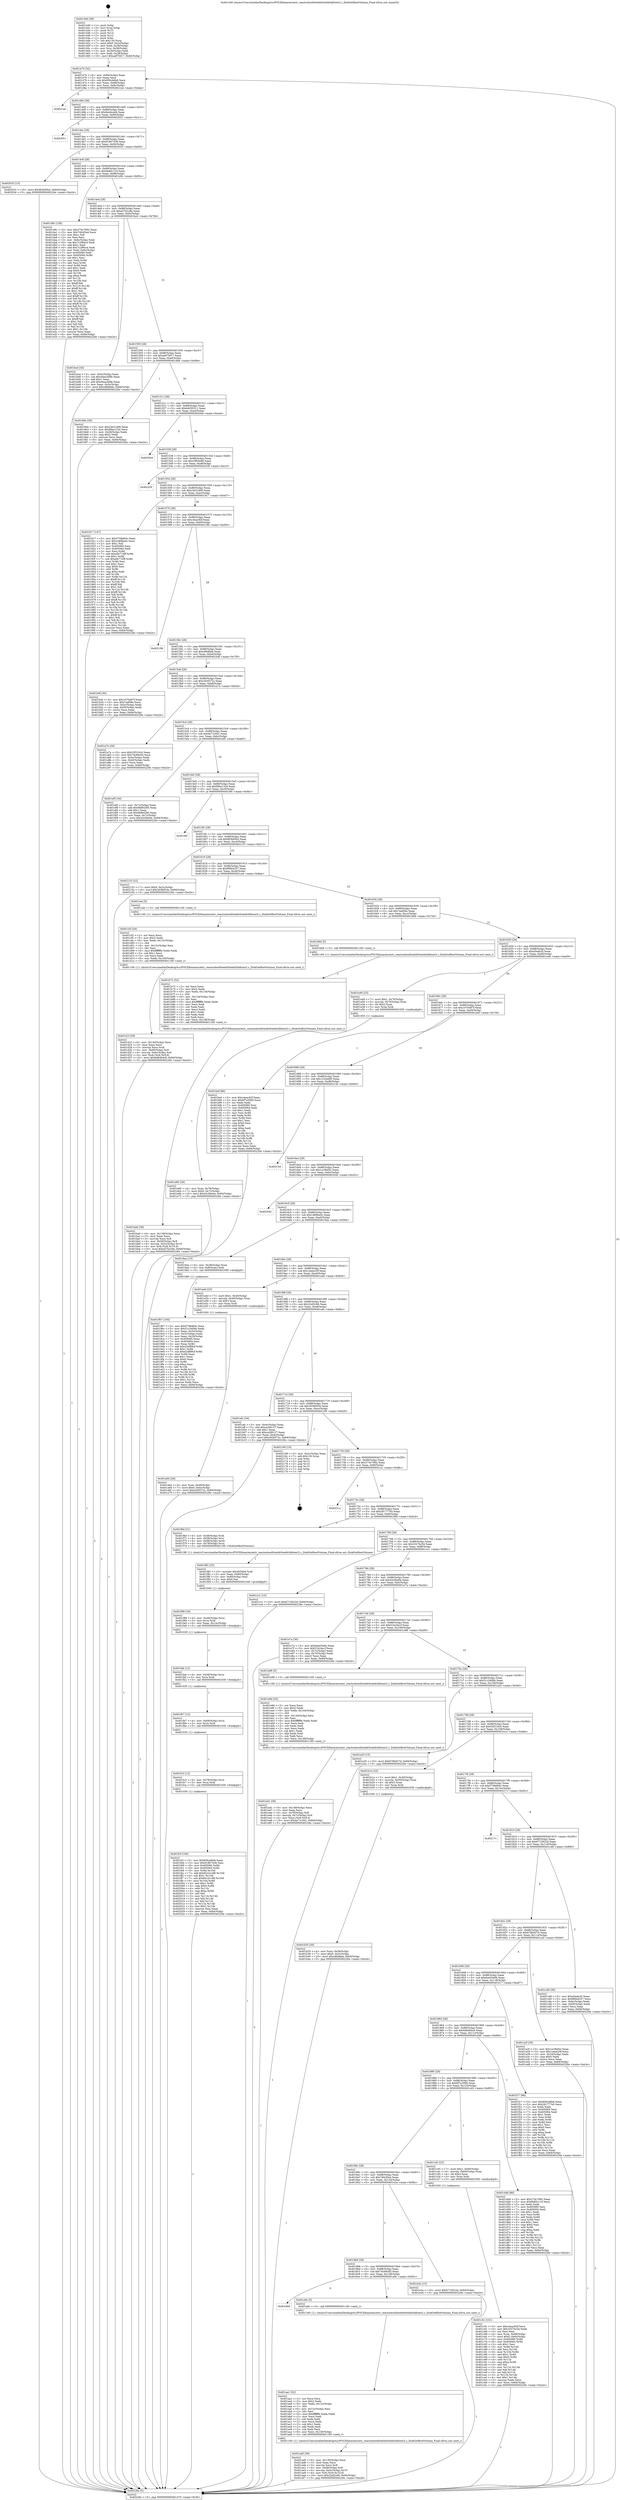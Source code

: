 digraph "0x401440" {
  label = "0x401440 (/mnt/c/Users/mathe/Desktop/tcc/POCII/binaries/extr_reactosbootfreeldrfreeldrlibfsext2.c_DiskGetBootVolume_Final-ollvm.out::main(0))"
  labelloc = "t"
  node[shape=record]

  Entry [label="",width=0.3,height=0.3,shape=circle,fillcolor=black,style=filled]
  "0x401470" [label="{
     0x401470 [32]\l
     | [instrs]\l
     &nbsp;&nbsp;0x401470 \<+6\>: mov -0x84(%rbp),%eax\l
     &nbsp;&nbsp;0x401476 \<+2\>: mov %eax,%ecx\l
     &nbsp;&nbsp;0x401478 \<+6\>: sub $0x856cb6b6,%ecx\l
     &nbsp;&nbsp;0x40147e \<+6\>: mov %eax,-0x88(%rbp)\l
     &nbsp;&nbsp;0x401484 \<+6\>: mov %ecx,-0x8c(%rbp)\l
     &nbsp;&nbsp;0x40148a \<+6\>: je 00000000004021ee \<main+0xdae\>\l
  }"]
  "0x4021ee" [label="{
     0x4021ee\l
  }", style=dashed]
  "0x401490" [label="{
     0x401490 [28]\l
     | [instrs]\l
     &nbsp;&nbsp;0x401490 \<+5\>: jmp 0000000000401495 \<main+0x55\>\l
     &nbsp;&nbsp;0x401495 \<+6\>: mov -0x88(%rbp),%eax\l
     &nbsp;&nbsp;0x40149b \<+5\>: sub $0x8a44ced4,%eax\l
     &nbsp;&nbsp;0x4014a0 \<+6\>: mov %eax,-0x90(%rbp)\l
     &nbsp;&nbsp;0x4014a6 \<+6\>: je 0000000000402051 \<main+0xc11\>\l
  }"]
  Exit [label="",width=0.3,height=0.3,shape=circle,fillcolor=black,style=filled,peripheries=2]
  "0x402051" [label="{
     0x402051\l
  }", style=dashed]
  "0x4014ac" [label="{
     0x4014ac [28]\l
     | [instrs]\l
     &nbsp;&nbsp;0x4014ac \<+5\>: jmp 00000000004014b1 \<main+0x71\>\l
     &nbsp;&nbsp;0x4014b1 \<+6\>: mov -0x88(%rbp),%eax\l
     &nbsp;&nbsp;0x4014b7 \<+5\>: sub $0x91867438,%eax\l
     &nbsp;&nbsp;0x4014bc \<+6\>: mov %eax,-0x94(%rbp)\l
     &nbsp;&nbsp;0x4014c2 \<+6\>: je 0000000000402033 \<main+0xbf3\>\l
  }"]
  "0x401fcf" [label="{
     0x401fcf [100]\l
     | [instrs]\l
     &nbsp;&nbsp;0x401fcf \<+5\>: mov $0x856cb6b6,%eax\l
     &nbsp;&nbsp;0x401fd4 \<+5\>: mov $0x91867438,%esi\l
     &nbsp;&nbsp;0x401fd9 \<+8\>: mov 0x405060,%r8d\l
     &nbsp;&nbsp;0x401fe1 \<+8\>: mov 0x405064,%r9d\l
     &nbsp;&nbsp;0x401fe9 \<+3\>: mov %r8d,%r10d\l
     &nbsp;&nbsp;0x401fec \<+7\>: add $0x841d1c88,%r10d\l
     &nbsp;&nbsp;0x401ff3 \<+4\>: sub $0x1,%r10d\l
     &nbsp;&nbsp;0x401ff7 \<+7\>: sub $0x841d1c88,%r10d\l
     &nbsp;&nbsp;0x401ffe \<+4\>: imul %r10d,%r8d\l
     &nbsp;&nbsp;0x402002 \<+4\>: and $0x1,%r8d\l
     &nbsp;&nbsp;0x402006 \<+4\>: cmp $0x0,%r8d\l
     &nbsp;&nbsp;0x40200a \<+4\>: sete %r11b\l
     &nbsp;&nbsp;0x40200e \<+4\>: cmp $0xa,%r9d\l
     &nbsp;&nbsp;0x402012 \<+3\>: setl %bl\l
     &nbsp;&nbsp;0x402015 \<+3\>: mov %r11b,%r14b\l
     &nbsp;&nbsp;0x402018 \<+3\>: and %bl,%r14b\l
     &nbsp;&nbsp;0x40201b \<+3\>: xor %bl,%r11b\l
     &nbsp;&nbsp;0x40201e \<+3\>: or %r11b,%r14b\l
     &nbsp;&nbsp;0x402021 \<+4\>: test $0x1,%r14b\l
     &nbsp;&nbsp;0x402025 \<+3\>: cmovne %esi,%eax\l
     &nbsp;&nbsp;0x402028 \<+6\>: mov %eax,-0x84(%rbp)\l
     &nbsp;&nbsp;0x40202e \<+5\>: jmp 000000000040226e \<main+0xe2e\>\l
  }"]
  "0x402033" [label="{
     0x402033 [15]\l
     | [instrs]\l
     &nbsp;&nbsp;0x402033 \<+10\>: movl $0xf63b95b2,-0x84(%rbp)\l
     &nbsp;&nbsp;0x40203d \<+5\>: jmp 000000000040226e \<main+0xe2e\>\l
  }"]
  "0x4014c8" [label="{
     0x4014c8 [28]\l
     | [instrs]\l
     &nbsp;&nbsp;0x4014c8 \<+5\>: jmp 00000000004014cd \<main+0x8d\>\l
     &nbsp;&nbsp;0x4014cd \<+6\>: mov -0x88(%rbp),%eax\l
     &nbsp;&nbsp;0x4014d3 \<+5\>: sub $0x9e80c110,%eax\l
     &nbsp;&nbsp;0x4014d8 \<+6\>: mov %eax,-0x98(%rbp)\l
     &nbsp;&nbsp;0x4014de \<+6\>: je 0000000000401d9c \<main+0x95c\>\l
  }"]
  "0x401fc3" [label="{
     0x401fc3 [12]\l
     | [instrs]\l
     &nbsp;&nbsp;0x401fc3 \<+4\>: mov -0x78(%rbp),%rcx\l
     &nbsp;&nbsp;0x401fc7 \<+3\>: mov %rcx,%rdi\l
     &nbsp;&nbsp;0x401fca \<+5\>: call 0000000000401030 \<free@plt\>\l
     | [calls]\l
     &nbsp;&nbsp;0x401030 \{1\} (unknown)\l
  }"]
  "0x401d9c" [label="{
     0x401d9c [158]\l
     | [instrs]\l
     &nbsp;&nbsp;0x401d9c \<+5\>: mov $0x274c7992,%eax\l
     &nbsp;&nbsp;0x401da1 \<+5\>: mov $0x740cf3a4,%ecx\l
     &nbsp;&nbsp;0x401da6 \<+2\>: mov $0x1,%dl\l
     &nbsp;&nbsp;0x401da8 \<+2\>: xor %esi,%esi\l
     &nbsp;&nbsp;0x401daa \<+3\>: mov -0x6c(%rbp),%edi\l
     &nbsp;&nbsp;0x401dad \<+6\>: sub $0x7c2f9ec4,%edi\l
     &nbsp;&nbsp;0x401db3 \<+3\>: add $0x1,%edi\l
     &nbsp;&nbsp;0x401db6 \<+6\>: add $0x7c2f9ec4,%edi\l
     &nbsp;&nbsp;0x401dbc \<+3\>: mov %edi,-0x6c(%rbp)\l
     &nbsp;&nbsp;0x401dbf \<+7\>: mov 0x405060,%edi\l
     &nbsp;&nbsp;0x401dc6 \<+8\>: mov 0x405064,%r8d\l
     &nbsp;&nbsp;0x401dce \<+3\>: sub $0x1,%esi\l
     &nbsp;&nbsp;0x401dd1 \<+3\>: mov %edi,%r9d\l
     &nbsp;&nbsp;0x401dd4 \<+3\>: add %esi,%r9d\l
     &nbsp;&nbsp;0x401dd7 \<+4\>: imul %r9d,%edi\l
     &nbsp;&nbsp;0x401ddb \<+3\>: and $0x1,%edi\l
     &nbsp;&nbsp;0x401dde \<+3\>: cmp $0x0,%edi\l
     &nbsp;&nbsp;0x401de1 \<+4\>: sete %r10b\l
     &nbsp;&nbsp;0x401de5 \<+4\>: cmp $0xa,%r8d\l
     &nbsp;&nbsp;0x401de9 \<+4\>: setl %r11b\l
     &nbsp;&nbsp;0x401ded \<+3\>: mov %r10b,%bl\l
     &nbsp;&nbsp;0x401df0 \<+3\>: xor $0xff,%bl\l
     &nbsp;&nbsp;0x401df3 \<+3\>: mov %r11b,%r14b\l
     &nbsp;&nbsp;0x401df6 \<+4\>: xor $0xff,%r14b\l
     &nbsp;&nbsp;0x401dfa \<+3\>: xor $0x1,%dl\l
     &nbsp;&nbsp;0x401dfd \<+3\>: mov %bl,%r15b\l
     &nbsp;&nbsp;0x401e00 \<+4\>: and $0xff,%r15b\l
     &nbsp;&nbsp;0x401e04 \<+3\>: and %dl,%r10b\l
     &nbsp;&nbsp;0x401e07 \<+3\>: mov %r14b,%r12b\l
     &nbsp;&nbsp;0x401e0a \<+4\>: and $0xff,%r12b\l
     &nbsp;&nbsp;0x401e0e \<+3\>: and %dl,%r11b\l
     &nbsp;&nbsp;0x401e11 \<+3\>: or %r10b,%r15b\l
     &nbsp;&nbsp;0x401e14 \<+3\>: or %r11b,%r12b\l
     &nbsp;&nbsp;0x401e17 \<+3\>: xor %r12b,%r15b\l
     &nbsp;&nbsp;0x401e1a \<+3\>: or %r14b,%bl\l
     &nbsp;&nbsp;0x401e1d \<+3\>: xor $0xff,%bl\l
     &nbsp;&nbsp;0x401e20 \<+3\>: or $0x1,%dl\l
     &nbsp;&nbsp;0x401e23 \<+2\>: and %dl,%bl\l
     &nbsp;&nbsp;0x401e25 \<+3\>: or %bl,%r15b\l
     &nbsp;&nbsp;0x401e28 \<+4\>: test $0x1,%r15b\l
     &nbsp;&nbsp;0x401e2c \<+3\>: cmovne %ecx,%eax\l
     &nbsp;&nbsp;0x401e2f \<+6\>: mov %eax,-0x84(%rbp)\l
     &nbsp;&nbsp;0x401e35 \<+5\>: jmp 000000000040226e \<main+0xe2e\>\l
  }"]
  "0x4014e4" [label="{
     0x4014e4 [28]\l
     | [instrs]\l
     &nbsp;&nbsp;0x4014e4 \<+5\>: jmp 00000000004014e9 \<main+0xa9\>\l
     &nbsp;&nbsp;0x4014e9 \<+6\>: mov -0x88(%rbp),%eax\l
     &nbsp;&nbsp;0x4014ef \<+5\>: sub $0xa57b2c8e,%eax\l
     &nbsp;&nbsp;0x4014f4 \<+6\>: mov %eax,-0x9c(%rbp)\l
     &nbsp;&nbsp;0x4014fa \<+6\>: je 0000000000401bcd \<main+0x78d\>\l
  }"]
  "0x401fb7" [label="{
     0x401fb7 [12]\l
     | [instrs]\l
     &nbsp;&nbsp;0x401fb7 \<+4\>: mov -0x68(%rbp),%rcx\l
     &nbsp;&nbsp;0x401fbb \<+3\>: mov %rcx,%rdi\l
     &nbsp;&nbsp;0x401fbe \<+5\>: call 0000000000401030 \<free@plt\>\l
     | [calls]\l
     &nbsp;&nbsp;0x401030 \{1\} (unknown)\l
  }"]
  "0x401bcd" [label="{
     0x401bcd [34]\l
     | [instrs]\l
     &nbsp;&nbsp;0x401bcd \<+3\>: mov -0x5c(%rbp),%eax\l
     &nbsp;&nbsp;0x401bd0 \<+5\>: sub $0xd4aa3d9b,%eax\l
     &nbsp;&nbsp;0x401bd5 \<+3\>: add $0x1,%eax\l
     &nbsp;&nbsp;0x401bd8 \<+5\>: add $0xd4aa3d9b,%eax\l
     &nbsp;&nbsp;0x401bdd \<+3\>: mov %eax,-0x5c(%rbp)\l
     &nbsp;&nbsp;0x401be0 \<+10\>: movl $0xc86dfafa,-0x84(%rbp)\l
     &nbsp;&nbsp;0x401bea \<+5\>: jmp 000000000040226e \<main+0xe2e\>\l
  }"]
  "0x401500" [label="{
     0x401500 [28]\l
     | [instrs]\l
     &nbsp;&nbsp;0x401500 \<+5\>: jmp 0000000000401505 \<main+0xc5\>\l
     &nbsp;&nbsp;0x401505 \<+6\>: mov -0x88(%rbp),%eax\l
     &nbsp;&nbsp;0x40150b \<+5\>: sub $0xae97bf17,%eax\l
     &nbsp;&nbsp;0x401510 \<+6\>: mov %eax,-0xa0(%rbp)\l
     &nbsp;&nbsp;0x401516 \<+6\>: je 00000000004018de \<main+0x49e\>\l
  }"]
  "0x401fab" [label="{
     0x401fab [12]\l
     | [instrs]\l
     &nbsp;&nbsp;0x401fab \<+4\>: mov -0x58(%rbp),%rcx\l
     &nbsp;&nbsp;0x401faf \<+3\>: mov %rcx,%rdi\l
     &nbsp;&nbsp;0x401fb2 \<+5\>: call 0000000000401030 \<free@plt\>\l
     | [calls]\l
     &nbsp;&nbsp;0x401030 \{1\} (unknown)\l
  }"]
  "0x4018de" [label="{
     0x4018de [30]\l
     | [instrs]\l
     &nbsp;&nbsp;0x4018de \<+5\>: mov $0xc3e31d06,%eax\l
     &nbsp;&nbsp;0x4018e3 \<+5\>: mov $0xf0be1324,%ecx\l
     &nbsp;&nbsp;0x4018e8 \<+3\>: mov -0x28(%rbp),%edx\l
     &nbsp;&nbsp;0x4018eb \<+3\>: cmp $0x2,%edx\l
     &nbsp;&nbsp;0x4018ee \<+3\>: cmovne %ecx,%eax\l
     &nbsp;&nbsp;0x4018f1 \<+6\>: mov %eax,-0x84(%rbp)\l
     &nbsp;&nbsp;0x4018f7 \<+5\>: jmp 000000000040226e \<main+0xe2e\>\l
  }"]
  "0x40151c" [label="{
     0x40151c [28]\l
     | [instrs]\l
     &nbsp;&nbsp;0x40151c \<+5\>: jmp 0000000000401521 \<main+0xe1\>\l
     &nbsp;&nbsp;0x401521 \<+6\>: mov -0x88(%rbp),%eax\l
     &nbsp;&nbsp;0x401527 \<+5\>: sub $0xb4055511,%eax\l
     &nbsp;&nbsp;0x40152c \<+6\>: mov %eax,-0xa4(%rbp)\l
     &nbsp;&nbsp;0x401532 \<+6\>: je 00000000004020e4 \<main+0xca4\>\l
  }"]
  "0x40226e" [label="{
     0x40226e [5]\l
     | [instrs]\l
     &nbsp;&nbsp;0x40226e \<+5\>: jmp 0000000000401470 \<main+0x30\>\l
  }"]
  "0x401440" [label="{
     0x401440 [48]\l
     | [instrs]\l
     &nbsp;&nbsp;0x401440 \<+1\>: push %rbp\l
     &nbsp;&nbsp;0x401441 \<+3\>: mov %rsp,%rbp\l
     &nbsp;&nbsp;0x401444 \<+2\>: push %r15\l
     &nbsp;&nbsp;0x401446 \<+2\>: push %r14\l
     &nbsp;&nbsp;0x401448 \<+2\>: push %r12\l
     &nbsp;&nbsp;0x40144a \<+1\>: push %rbx\l
     &nbsp;&nbsp;0x40144b \<+7\>: sub $0x130,%rsp\l
     &nbsp;&nbsp;0x401452 \<+7\>: movl $0x0,-0x2c(%rbp)\l
     &nbsp;&nbsp;0x401459 \<+3\>: mov %edi,-0x30(%rbp)\l
     &nbsp;&nbsp;0x40145c \<+4\>: mov %rsi,-0x38(%rbp)\l
     &nbsp;&nbsp;0x401460 \<+3\>: mov -0x30(%rbp),%edi\l
     &nbsp;&nbsp;0x401463 \<+3\>: mov %edi,-0x28(%rbp)\l
     &nbsp;&nbsp;0x401466 \<+10\>: movl $0xae97bf17,-0x84(%rbp)\l
  }"]
  "0x401f99" [label="{
     0x401f99 [18]\l
     | [instrs]\l
     &nbsp;&nbsp;0x401f99 \<+4\>: mov -0x48(%rbp),%rcx\l
     &nbsp;&nbsp;0x401f9d \<+3\>: mov %rcx,%rdi\l
     &nbsp;&nbsp;0x401fa0 \<+6\>: mov %eax,-0x14c(%rbp)\l
     &nbsp;&nbsp;0x401fa6 \<+5\>: call 0000000000401030 \<free@plt\>\l
     | [calls]\l
     &nbsp;&nbsp;0x401030 \{1\} (unknown)\l
  }"]
  "0x4020e4" [label="{
     0x4020e4\l
  }", style=dashed]
  "0x401538" [label="{
     0x401538 [28]\l
     | [instrs]\l
     &nbsp;&nbsp;0x401538 \<+5\>: jmp 000000000040153d \<main+0xfd\>\l
     &nbsp;&nbsp;0x40153d \<+6\>: mov -0x88(%rbp),%eax\l
     &nbsp;&nbsp;0x401543 \<+5\>: sub $0xc0f54e60,%eax\l
     &nbsp;&nbsp;0x401548 \<+6\>: mov %eax,-0xa8(%rbp)\l
     &nbsp;&nbsp;0x40154e \<+6\>: je 000000000040225f \<main+0xe1f\>\l
  }"]
  "0x401f82" [label="{
     0x401f82 [23]\l
     | [instrs]\l
     &nbsp;&nbsp;0x401f82 \<+10\>: movabs $0x4030b6,%rdi\l
     &nbsp;&nbsp;0x401f8c \<+3\>: mov %eax,-0x80(%rbp)\l
     &nbsp;&nbsp;0x401f8f \<+3\>: mov -0x80(%rbp),%esi\l
     &nbsp;&nbsp;0x401f92 \<+2\>: mov $0x0,%al\l
     &nbsp;&nbsp;0x401f94 \<+5\>: call 0000000000401040 \<printf@plt\>\l
     | [calls]\l
     &nbsp;&nbsp;0x401040 \{1\} (unknown)\l
  }"]
  "0x40225f" [label="{
     0x40225f\l
  }", style=dashed]
  "0x401554" [label="{
     0x401554 [28]\l
     | [instrs]\l
     &nbsp;&nbsp;0x401554 \<+5\>: jmp 0000000000401559 \<main+0x119\>\l
     &nbsp;&nbsp;0x401559 \<+6\>: mov -0x88(%rbp),%eax\l
     &nbsp;&nbsp;0x40155f \<+5\>: sub $0xc3e31d06,%eax\l
     &nbsp;&nbsp;0x401564 \<+6\>: mov %eax,-0xac(%rbp)\l
     &nbsp;&nbsp;0x40156a \<+6\>: je 0000000000401917 \<main+0x4d7\>\l
  }"]
  "0x401ed1" [label="{
     0x401ed1 [36]\l
     | [instrs]\l
     &nbsp;&nbsp;0x401ed1 \<+6\>: mov -0x148(%rbp),%ecx\l
     &nbsp;&nbsp;0x401ed7 \<+3\>: imul %eax,%ecx\l
     &nbsp;&nbsp;0x401eda \<+4\>: mov -0x78(%rbp),%r8\l
     &nbsp;&nbsp;0x401ede \<+4\>: movslq -0x7c(%rbp),%r9\l
     &nbsp;&nbsp;0x401ee2 \<+4\>: mov %ecx,(%r8,%r9,4)\l
     &nbsp;&nbsp;0x401ee6 \<+10\>: movl $0xda71c0d1,-0x84(%rbp)\l
     &nbsp;&nbsp;0x401ef0 \<+5\>: jmp 000000000040226e \<main+0xe2e\>\l
  }"]
  "0x401917" [label="{
     0x401917 [147]\l
     | [instrs]\l
     &nbsp;&nbsp;0x401917 \<+5\>: mov $0x5708d64c,%eax\l
     &nbsp;&nbsp;0x40191c \<+5\>: mov $0x1d69be4c,%ecx\l
     &nbsp;&nbsp;0x401921 \<+2\>: mov $0x1,%dl\l
     &nbsp;&nbsp;0x401923 \<+7\>: mov 0x405060,%esi\l
     &nbsp;&nbsp;0x40192a \<+7\>: mov 0x405064,%edi\l
     &nbsp;&nbsp;0x401931 \<+3\>: mov %esi,%r8d\l
     &nbsp;&nbsp;0x401934 \<+7\>: add $0xa9c716ff,%r8d\l
     &nbsp;&nbsp;0x40193b \<+4\>: sub $0x1,%r8d\l
     &nbsp;&nbsp;0x40193f \<+7\>: sub $0xa9c716ff,%r8d\l
     &nbsp;&nbsp;0x401946 \<+4\>: imul %r8d,%esi\l
     &nbsp;&nbsp;0x40194a \<+3\>: and $0x1,%esi\l
     &nbsp;&nbsp;0x40194d \<+3\>: cmp $0x0,%esi\l
     &nbsp;&nbsp;0x401950 \<+4\>: sete %r9b\l
     &nbsp;&nbsp;0x401954 \<+3\>: cmp $0xa,%edi\l
     &nbsp;&nbsp;0x401957 \<+4\>: setl %r10b\l
     &nbsp;&nbsp;0x40195b \<+3\>: mov %r9b,%r11b\l
     &nbsp;&nbsp;0x40195e \<+4\>: xor $0xff,%r11b\l
     &nbsp;&nbsp;0x401962 \<+3\>: mov %r10b,%bl\l
     &nbsp;&nbsp;0x401965 \<+3\>: xor $0xff,%bl\l
     &nbsp;&nbsp;0x401968 \<+3\>: xor $0x1,%dl\l
     &nbsp;&nbsp;0x40196b \<+3\>: mov %r11b,%r14b\l
     &nbsp;&nbsp;0x40196e \<+4\>: and $0xff,%r14b\l
     &nbsp;&nbsp;0x401972 \<+3\>: and %dl,%r9b\l
     &nbsp;&nbsp;0x401975 \<+3\>: mov %bl,%r15b\l
     &nbsp;&nbsp;0x401978 \<+4\>: and $0xff,%r15b\l
     &nbsp;&nbsp;0x40197c \<+3\>: and %dl,%r10b\l
     &nbsp;&nbsp;0x40197f \<+3\>: or %r9b,%r14b\l
     &nbsp;&nbsp;0x401982 \<+3\>: or %r10b,%r15b\l
     &nbsp;&nbsp;0x401985 \<+3\>: xor %r15b,%r14b\l
     &nbsp;&nbsp;0x401988 \<+3\>: or %bl,%r11b\l
     &nbsp;&nbsp;0x40198b \<+4\>: xor $0xff,%r11b\l
     &nbsp;&nbsp;0x40198f \<+3\>: or $0x1,%dl\l
     &nbsp;&nbsp;0x401992 \<+3\>: and %dl,%r11b\l
     &nbsp;&nbsp;0x401995 \<+3\>: or %r11b,%r14b\l
     &nbsp;&nbsp;0x401998 \<+4\>: test $0x1,%r14b\l
     &nbsp;&nbsp;0x40199c \<+3\>: cmovne %ecx,%eax\l
     &nbsp;&nbsp;0x40199f \<+6\>: mov %eax,-0x84(%rbp)\l
     &nbsp;&nbsp;0x4019a5 \<+5\>: jmp 000000000040226e \<main+0xe2e\>\l
  }"]
  "0x401570" [label="{
     0x401570 [28]\l
     | [instrs]\l
     &nbsp;&nbsp;0x401570 \<+5\>: jmp 0000000000401575 \<main+0x135\>\l
     &nbsp;&nbsp;0x401575 \<+6\>: mov -0x88(%rbp),%eax\l
     &nbsp;&nbsp;0x40157b \<+5\>: sub $0xc4eac92f,%eax\l
     &nbsp;&nbsp;0x401580 \<+6\>: mov %eax,-0xb0(%rbp)\l
     &nbsp;&nbsp;0x401586 \<+6\>: je 000000000040219b \<main+0xd5b\>\l
  }"]
  "0x401e9d" [label="{
     0x401e9d [52]\l
     | [instrs]\l
     &nbsp;&nbsp;0x401e9d \<+2\>: xor %ecx,%ecx\l
     &nbsp;&nbsp;0x401e9f \<+5\>: mov $0x2,%edx\l
     &nbsp;&nbsp;0x401ea4 \<+6\>: mov %edx,-0x144(%rbp)\l
     &nbsp;&nbsp;0x401eaa \<+1\>: cltd\l
     &nbsp;&nbsp;0x401eab \<+6\>: mov -0x144(%rbp),%esi\l
     &nbsp;&nbsp;0x401eb1 \<+2\>: idiv %esi\l
     &nbsp;&nbsp;0x401eb3 \<+6\>: imul $0xfffffffe,%edx,%edx\l
     &nbsp;&nbsp;0x401eb9 \<+2\>: mov %ecx,%edi\l
     &nbsp;&nbsp;0x401ebb \<+2\>: sub %edx,%edi\l
     &nbsp;&nbsp;0x401ebd \<+2\>: mov %ecx,%edx\l
     &nbsp;&nbsp;0x401ebf \<+3\>: sub $0x1,%edx\l
     &nbsp;&nbsp;0x401ec2 \<+2\>: add %edx,%edi\l
     &nbsp;&nbsp;0x401ec4 \<+2\>: sub %edi,%ecx\l
     &nbsp;&nbsp;0x401ec6 \<+6\>: mov %ecx,-0x148(%rbp)\l
     &nbsp;&nbsp;0x401ecc \<+5\>: call 0000000000401160 \<next_i\>\l
     | [calls]\l
     &nbsp;&nbsp;0x401160 \{1\} (/mnt/c/Users/mathe/Desktop/tcc/POCII/binaries/extr_reactosbootfreeldrfreeldrlibfsext2.c_DiskGetBootVolume_Final-ollvm.out::next_i)\l
  }"]
  "0x40219b" [label="{
     0x40219b\l
  }", style=dashed]
  "0x40158c" [label="{
     0x40158c [28]\l
     | [instrs]\l
     &nbsp;&nbsp;0x40158c \<+5\>: jmp 0000000000401591 \<main+0x151\>\l
     &nbsp;&nbsp;0x401591 \<+6\>: mov -0x88(%rbp),%eax\l
     &nbsp;&nbsp;0x401597 \<+5\>: sub $0xc86dfafa,%eax\l
     &nbsp;&nbsp;0x40159c \<+6\>: mov %eax,-0xb4(%rbp)\l
     &nbsp;&nbsp;0x4015a2 \<+6\>: je 0000000000401b4f \<main+0x70f\>\l
  }"]
  "0x401e60" [label="{
     0x401e60 [26]\l
     | [instrs]\l
     &nbsp;&nbsp;0x401e60 \<+4\>: mov %rax,-0x78(%rbp)\l
     &nbsp;&nbsp;0x401e64 \<+7\>: movl $0x0,-0x7c(%rbp)\l
     &nbsp;&nbsp;0x401e6b \<+10\>: movl $0x42c0be0e,-0x84(%rbp)\l
     &nbsp;&nbsp;0x401e75 \<+5\>: jmp 000000000040226e \<main+0xe2e\>\l
  }"]
  "0x401b4f" [label="{
     0x401b4f [30]\l
     | [instrs]\l
     &nbsp;&nbsp;0x401b4f \<+5\>: mov $0x1070487f,%eax\l
     &nbsp;&nbsp;0x401b54 \<+5\>: mov $0x7eaf58e,%ecx\l
     &nbsp;&nbsp;0x401b59 \<+3\>: mov -0x5c(%rbp),%edx\l
     &nbsp;&nbsp;0x401b5c \<+3\>: cmp -0x50(%rbp),%edx\l
     &nbsp;&nbsp;0x401b5f \<+3\>: cmovl %ecx,%eax\l
     &nbsp;&nbsp;0x401b62 \<+6\>: mov %eax,-0x84(%rbp)\l
     &nbsp;&nbsp;0x401b68 \<+5\>: jmp 000000000040226e \<main+0xe2e\>\l
  }"]
  "0x4015a8" [label="{
     0x4015a8 [28]\l
     | [instrs]\l
     &nbsp;&nbsp;0x4015a8 \<+5\>: jmp 00000000004015ad \<main+0x16d\>\l
     &nbsp;&nbsp;0x4015ad \<+6\>: mov -0x88(%rbp),%eax\l
     &nbsp;&nbsp;0x4015b3 \<+5\>: sub $0xc929372c,%eax\l
     &nbsp;&nbsp;0x4015b8 \<+6\>: mov %eax,-0xb8(%rbp)\l
     &nbsp;&nbsp;0x4015be \<+6\>: je 0000000000401a7e \<main+0x63e\>\l
  }"]
  "0x401d1f" [label="{
     0x401d1f [39]\l
     | [instrs]\l
     &nbsp;&nbsp;0x401d1f \<+6\>: mov -0x140(%rbp),%ecx\l
     &nbsp;&nbsp;0x401d25 \<+3\>: imul %eax,%ecx\l
     &nbsp;&nbsp;0x401d28 \<+3\>: movslq %ecx,%rdi\l
     &nbsp;&nbsp;0x401d2b \<+4\>: mov -0x68(%rbp),%r8\l
     &nbsp;&nbsp;0x401d2f \<+4\>: movslq -0x6c(%rbp),%r9\l
     &nbsp;&nbsp;0x401d33 \<+4\>: mov %rdi,(%r8,%r9,8)\l
     &nbsp;&nbsp;0x401d37 \<+10\>: movl $0x6d6464c6,-0x84(%rbp)\l
     &nbsp;&nbsp;0x401d41 \<+5\>: jmp 000000000040226e \<main+0xe2e\>\l
  }"]
  "0x401a7e" [label="{
     0x401a7e [30]\l
     | [instrs]\l
     &nbsp;&nbsp;0x401a7e \<+5\>: mov $0x52f310c0,%eax\l
     &nbsp;&nbsp;0x401a83 \<+5\>: mov $0x7dc69c93,%ecx\l
     &nbsp;&nbsp;0x401a88 \<+3\>: mov -0x4c(%rbp),%edx\l
     &nbsp;&nbsp;0x401a8b \<+3\>: cmp -0x40(%rbp),%edx\l
     &nbsp;&nbsp;0x401a8e \<+3\>: cmovl %ecx,%eax\l
     &nbsp;&nbsp;0x401a91 \<+6\>: mov %eax,-0x84(%rbp)\l
     &nbsp;&nbsp;0x401a97 \<+5\>: jmp 000000000040226e \<main+0xe2e\>\l
  }"]
  "0x4015c4" [label="{
     0x4015c4 [28]\l
     | [instrs]\l
     &nbsp;&nbsp;0x4015c4 \<+5\>: jmp 00000000004015c9 \<main+0x189\>\l
     &nbsp;&nbsp;0x4015c9 \<+6\>: mov -0x88(%rbp),%eax\l
     &nbsp;&nbsp;0x4015cf \<+5\>: sub $0xda71c0d1,%eax\l
     &nbsp;&nbsp;0x4015d4 \<+6\>: mov %eax,-0xbc(%rbp)\l
     &nbsp;&nbsp;0x4015da \<+6\>: je 0000000000401ef5 \<main+0xab5\>\l
  }"]
  "0x401cf3" [label="{
     0x401cf3 [44]\l
     | [instrs]\l
     &nbsp;&nbsp;0x401cf3 \<+2\>: xor %ecx,%ecx\l
     &nbsp;&nbsp;0x401cf5 \<+5\>: mov $0x2,%edx\l
     &nbsp;&nbsp;0x401cfa \<+6\>: mov %edx,-0x13c(%rbp)\l
     &nbsp;&nbsp;0x401d00 \<+1\>: cltd\l
     &nbsp;&nbsp;0x401d01 \<+6\>: mov -0x13c(%rbp),%esi\l
     &nbsp;&nbsp;0x401d07 \<+2\>: idiv %esi\l
     &nbsp;&nbsp;0x401d09 \<+6\>: imul $0xfffffffe,%edx,%edx\l
     &nbsp;&nbsp;0x401d0f \<+3\>: sub $0x1,%ecx\l
     &nbsp;&nbsp;0x401d12 \<+2\>: sub %ecx,%edx\l
     &nbsp;&nbsp;0x401d14 \<+6\>: mov %edx,-0x140(%rbp)\l
     &nbsp;&nbsp;0x401d1a \<+5\>: call 0000000000401160 \<next_i\>\l
     | [calls]\l
     &nbsp;&nbsp;0x401160 \{1\} (/mnt/c/Users/mathe/Desktop/tcc/POCII/binaries/extr_reactosbootfreeldrfreeldrlibfsext2.c_DiskGetBootVolume_Final-ollvm.out::next_i)\l
  }"]
  "0x401ef5" [label="{
     0x401ef5 [34]\l
     | [instrs]\l
     &nbsp;&nbsp;0x401ef5 \<+3\>: mov -0x7c(%rbp),%eax\l
     &nbsp;&nbsp;0x401ef8 \<+5\>: add $0x9bf64285,%eax\l
     &nbsp;&nbsp;0x401efd \<+3\>: add $0x1,%eax\l
     &nbsp;&nbsp;0x401f00 \<+5\>: sub $0x9bf64285,%eax\l
     &nbsp;&nbsp;0x401f05 \<+3\>: mov %eax,-0x7c(%rbp)\l
     &nbsp;&nbsp;0x401f08 \<+10\>: movl $0x42c0be0e,-0x84(%rbp)\l
     &nbsp;&nbsp;0x401f12 \<+5\>: jmp 000000000040226e \<main+0xe2e\>\l
  }"]
  "0x4015e0" [label="{
     0x4015e0 [28]\l
     | [instrs]\l
     &nbsp;&nbsp;0x4015e0 \<+5\>: jmp 00000000004015e5 \<main+0x1a5\>\l
     &nbsp;&nbsp;0x4015e5 \<+6\>: mov -0x88(%rbp),%eax\l
     &nbsp;&nbsp;0x4015eb \<+5\>: sub $0xf0be1324,%eax\l
     &nbsp;&nbsp;0x4015f0 \<+6\>: mov %eax,-0xc0(%rbp)\l
     &nbsp;&nbsp;0x4015f6 \<+6\>: je 00000000004018fc \<main+0x4bc\>\l
  }"]
  "0x401c5c" [label="{
     0x401c5c [101]\l
     | [instrs]\l
     &nbsp;&nbsp;0x401c5c \<+5\>: mov $0xc4eac92f,%ecx\l
     &nbsp;&nbsp;0x401c61 \<+5\>: mov $0x3327bc54,%edx\l
     &nbsp;&nbsp;0x401c66 \<+2\>: xor %esi,%esi\l
     &nbsp;&nbsp;0x401c68 \<+4\>: mov %rax,-0x68(%rbp)\l
     &nbsp;&nbsp;0x401c6c \<+7\>: movl $0x0,-0x6c(%rbp)\l
     &nbsp;&nbsp;0x401c73 \<+8\>: mov 0x405060,%r8d\l
     &nbsp;&nbsp;0x401c7b \<+8\>: mov 0x405064,%r9d\l
     &nbsp;&nbsp;0x401c83 \<+3\>: sub $0x1,%esi\l
     &nbsp;&nbsp;0x401c86 \<+3\>: mov %r8d,%r10d\l
     &nbsp;&nbsp;0x401c89 \<+3\>: add %esi,%r10d\l
     &nbsp;&nbsp;0x401c8c \<+4\>: imul %r10d,%r8d\l
     &nbsp;&nbsp;0x401c90 \<+4\>: and $0x1,%r8d\l
     &nbsp;&nbsp;0x401c94 \<+4\>: cmp $0x0,%r8d\l
     &nbsp;&nbsp;0x401c98 \<+4\>: sete %r11b\l
     &nbsp;&nbsp;0x401c9c \<+4\>: cmp $0xa,%r9d\l
     &nbsp;&nbsp;0x401ca0 \<+3\>: setl %bl\l
     &nbsp;&nbsp;0x401ca3 \<+3\>: mov %r11b,%r14b\l
     &nbsp;&nbsp;0x401ca6 \<+3\>: and %bl,%r14b\l
     &nbsp;&nbsp;0x401ca9 \<+3\>: xor %bl,%r11b\l
     &nbsp;&nbsp;0x401cac \<+3\>: or %r11b,%r14b\l
     &nbsp;&nbsp;0x401caf \<+4\>: test $0x1,%r14b\l
     &nbsp;&nbsp;0x401cb3 \<+3\>: cmovne %edx,%ecx\l
     &nbsp;&nbsp;0x401cb6 \<+6\>: mov %ecx,-0x84(%rbp)\l
     &nbsp;&nbsp;0x401cbc \<+5\>: jmp 000000000040226e \<main+0xe2e\>\l
  }"]
  "0x4018fc" [label="{
     0x4018fc\l
  }", style=dashed]
  "0x4015fc" [label="{
     0x4015fc [28]\l
     | [instrs]\l
     &nbsp;&nbsp;0x4015fc \<+5\>: jmp 0000000000401601 \<main+0x1c1\>\l
     &nbsp;&nbsp;0x401601 \<+6\>: mov -0x88(%rbp),%eax\l
     &nbsp;&nbsp;0x401607 \<+5\>: sub $0xf63b95b2,%eax\l
     &nbsp;&nbsp;0x40160c \<+6\>: mov %eax,-0xc4(%rbp)\l
     &nbsp;&nbsp;0x401612 \<+6\>: je 0000000000402153 \<main+0xd13\>\l
  }"]
  "0x401ba6" [label="{
     0x401ba6 [39]\l
     | [instrs]\l
     &nbsp;&nbsp;0x401ba6 \<+6\>: mov -0x138(%rbp),%ecx\l
     &nbsp;&nbsp;0x401bac \<+3\>: imul %eax,%ecx\l
     &nbsp;&nbsp;0x401baf \<+3\>: movslq %ecx,%r8\l
     &nbsp;&nbsp;0x401bb2 \<+4\>: mov -0x58(%rbp),%r9\l
     &nbsp;&nbsp;0x401bb6 \<+4\>: movslq -0x5c(%rbp),%r10\l
     &nbsp;&nbsp;0x401bba \<+4\>: mov %r8,(%r9,%r10,8)\l
     &nbsp;&nbsp;0x401bbe \<+10\>: movl $0xa57b2c8e,-0x84(%rbp)\l
     &nbsp;&nbsp;0x401bc8 \<+5\>: jmp 000000000040226e \<main+0xe2e\>\l
  }"]
  "0x402153" [label="{
     0x402153 [22]\l
     | [instrs]\l
     &nbsp;&nbsp;0x402153 \<+7\>: movl $0x0,-0x2c(%rbp)\l
     &nbsp;&nbsp;0x40215a \<+10\>: movl $0x2638d53e,-0x84(%rbp)\l
     &nbsp;&nbsp;0x402164 \<+5\>: jmp 000000000040226e \<main+0xe2e\>\l
  }"]
  "0x401618" [label="{
     0x401618 [28]\l
     | [instrs]\l
     &nbsp;&nbsp;0x401618 \<+5\>: jmp 000000000040161d \<main+0x1dd\>\l
     &nbsp;&nbsp;0x40161d \<+6\>: mov -0x88(%rbp),%eax\l
     &nbsp;&nbsp;0x401623 \<+5\>: sub $0xf96b4257,%eax\l
     &nbsp;&nbsp;0x401628 \<+6\>: mov %eax,-0xc8(%rbp)\l
     &nbsp;&nbsp;0x40162e \<+6\>: je 0000000000401cee \<main+0x8ae\>\l
  }"]
  "0x401b72" [label="{
     0x401b72 [52]\l
     | [instrs]\l
     &nbsp;&nbsp;0x401b72 \<+2\>: xor %ecx,%ecx\l
     &nbsp;&nbsp;0x401b74 \<+5\>: mov $0x2,%edx\l
     &nbsp;&nbsp;0x401b79 \<+6\>: mov %edx,-0x134(%rbp)\l
     &nbsp;&nbsp;0x401b7f \<+1\>: cltd\l
     &nbsp;&nbsp;0x401b80 \<+6\>: mov -0x134(%rbp),%esi\l
     &nbsp;&nbsp;0x401b86 \<+2\>: idiv %esi\l
     &nbsp;&nbsp;0x401b88 \<+6\>: imul $0xfffffffe,%edx,%edx\l
     &nbsp;&nbsp;0x401b8e \<+2\>: mov %ecx,%edi\l
     &nbsp;&nbsp;0x401b90 \<+2\>: sub %edx,%edi\l
     &nbsp;&nbsp;0x401b92 \<+2\>: mov %ecx,%edx\l
     &nbsp;&nbsp;0x401b94 \<+3\>: sub $0x1,%edx\l
     &nbsp;&nbsp;0x401b97 \<+2\>: add %edx,%edi\l
     &nbsp;&nbsp;0x401b99 \<+2\>: sub %edi,%ecx\l
     &nbsp;&nbsp;0x401b9b \<+6\>: mov %ecx,-0x138(%rbp)\l
     &nbsp;&nbsp;0x401ba1 \<+5\>: call 0000000000401160 \<next_i\>\l
     | [calls]\l
     &nbsp;&nbsp;0x401160 \{1\} (/mnt/c/Users/mathe/Desktop/tcc/POCII/binaries/extr_reactosbootfreeldrfreeldrlibfsext2.c_DiskGetBootVolume_Final-ollvm.out::next_i)\l
  }"]
  "0x401cee" [label="{
     0x401cee [5]\l
     | [instrs]\l
     &nbsp;&nbsp;0x401cee \<+5\>: call 0000000000401160 \<next_i\>\l
     | [calls]\l
     &nbsp;&nbsp;0x401160 \{1\} (/mnt/c/Users/mathe/Desktop/tcc/POCII/binaries/extr_reactosbootfreeldrfreeldrlibfsext2.c_DiskGetBootVolume_Final-ollvm.out::next_i)\l
  }"]
  "0x401634" [label="{
     0x401634 [28]\l
     | [instrs]\l
     &nbsp;&nbsp;0x401634 \<+5\>: jmp 0000000000401639 \<main+0x1f9\>\l
     &nbsp;&nbsp;0x401639 \<+6\>: mov -0x88(%rbp),%eax\l
     &nbsp;&nbsp;0x40163f \<+5\>: sub $0x7eaf58e,%eax\l
     &nbsp;&nbsp;0x401644 \<+6\>: mov %eax,-0xcc(%rbp)\l
     &nbsp;&nbsp;0x40164a \<+6\>: je 0000000000401b6d \<main+0x72d\>\l
  }"]
  "0x401b35" [label="{
     0x401b35 [26]\l
     | [instrs]\l
     &nbsp;&nbsp;0x401b35 \<+4\>: mov %rax,-0x58(%rbp)\l
     &nbsp;&nbsp;0x401b39 \<+7\>: movl $0x0,-0x5c(%rbp)\l
     &nbsp;&nbsp;0x401b40 \<+10\>: movl $0xc86dfafa,-0x84(%rbp)\l
     &nbsp;&nbsp;0x401b4a \<+5\>: jmp 000000000040226e \<main+0xe2e\>\l
  }"]
  "0x401b6d" [label="{
     0x401b6d [5]\l
     | [instrs]\l
     &nbsp;&nbsp;0x401b6d \<+5\>: call 0000000000401160 \<next_i\>\l
     | [calls]\l
     &nbsp;&nbsp;0x401160 \{1\} (/mnt/c/Users/mathe/Desktop/tcc/POCII/binaries/extr_reactosbootfreeldrfreeldrlibfsext2.c_DiskGetBootVolume_Final-ollvm.out::next_i)\l
  }"]
  "0x401650" [label="{
     0x401650 [28]\l
     | [instrs]\l
     &nbsp;&nbsp;0x401650 \<+5\>: jmp 0000000000401655 \<main+0x215\>\l
     &nbsp;&nbsp;0x401655 \<+6\>: mov -0x88(%rbp),%eax\l
     &nbsp;&nbsp;0x40165b \<+5\>: sub $0xa5eda35,%eax\l
     &nbsp;&nbsp;0x401660 \<+6\>: mov %eax,-0xd0(%rbp)\l
     &nbsp;&nbsp;0x401666 \<+6\>: je 0000000000401e49 \<main+0xa09\>\l
  }"]
  "0x401ad5" [label="{
     0x401ad5 [39]\l
     | [instrs]\l
     &nbsp;&nbsp;0x401ad5 \<+6\>: mov -0x130(%rbp),%ecx\l
     &nbsp;&nbsp;0x401adb \<+3\>: imul %eax,%ecx\l
     &nbsp;&nbsp;0x401ade \<+3\>: movslq %ecx,%r8\l
     &nbsp;&nbsp;0x401ae1 \<+4\>: mov -0x48(%rbp),%r9\l
     &nbsp;&nbsp;0x401ae5 \<+4\>: movslq -0x4c(%rbp),%r10\l
     &nbsp;&nbsp;0x401ae9 \<+4\>: mov %r8,(%r9,%r10,8)\l
     &nbsp;&nbsp;0x401aed \<+10\>: movl $0x22ef2c66,-0x84(%rbp)\l
     &nbsp;&nbsp;0x401af7 \<+5\>: jmp 000000000040226e \<main+0xe2e\>\l
  }"]
  "0x401e49" [label="{
     0x401e49 [23]\l
     | [instrs]\l
     &nbsp;&nbsp;0x401e49 \<+7\>: movl $0x1,-0x70(%rbp)\l
     &nbsp;&nbsp;0x401e50 \<+4\>: movslq -0x70(%rbp),%rax\l
     &nbsp;&nbsp;0x401e54 \<+4\>: shl $0x2,%rax\l
     &nbsp;&nbsp;0x401e58 \<+3\>: mov %rax,%rdi\l
     &nbsp;&nbsp;0x401e5b \<+5\>: call 0000000000401050 \<malloc@plt\>\l
     | [calls]\l
     &nbsp;&nbsp;0x401050 \{1\} (unknown)\l
  }"]
  "0x40166c" [label="{
     0x40166c [28]\l
     | [instrs]\l
     &nbsp;&nbsp;0x40166c \<+5\>: jmp 0000000000401671 \<main+0x231\>\l
     &nbsp;&nbsp;0x401671 \<+6\>: mov -0x88(%rbp),%eax\l
     &nbsp;&nbsp;0x401677 \<+5\>: sub $0x1070487f,%eax\l
     &nbsp;&nbsp;0x40167c \<+6\>: mov %eax,-0xd4(%rbp)\l
     &nbsp;&nbsp;0x401682 \<+6\>: je 0000000000401bef \<main+0x7af\>\l
  }"]
  "0x401aa1" [label="{
     0x401aa1 [52]\l
     | [instrs]\l
     &nbsp;&nbsp;0x401aa1 \<+2\>: xor %ecx,%ecx\l
     &nbsp;&nbsp;0x401aa3 \<+5\>: mov $0x2,%edx\l
     &nbsp;&nbsp;0x401aa8 \<+6\>: mov %edx,-0x12c(%rbp)\l
     &nbsp;&nbsp;0x401aae \<+1\>: cltd\l
     &nbsp;&nbsp;0x401aaf \<+6\>: mov -0x12c(%rbp),%esi\l
     &nbsp;&nbsp;0x401ab5 \<+2\>: idiv %esi\l
     &nbsp;&nbsp;0x401ab7 \<+6\>: imul $0xfffffffe,%edx,%edx\l
     &nbsp;&nbsp;0x401abd \<+2\>: mov %ecx,%edi\l
     &nbsp;&nbsp;0x401abf \<+2\>: sub %edx,%edi\l
     &nbsp;&nbsp;0x401ac1 \<+2\>: mov %ecx,%edx\l
     &nbsp;&nbsp;0x401ac3 \<+3\>: sub $0x1,%edx\l
     &nbsp;&nbsp;0x401ac6 \<+2\>: add %edx,%edi\l
     &nbsp;&nbsp;0x401ac8 \<+2\>: sub %edi,%ecx\l
     &nbsp;&nbsp;0x401aca \<+6\>: mov %ecx,-0x130(%rbp)\l
     &nbsp;&nbsp;0x401ad0 \<+5\>: call 0000000000401160 \<next_i\>\l
     | [calls]\l
     &nbsp;&nbsp;0x401160 \{1\} (/mnt/c/Users/mathe/Desktop/tcc/POCII/binaries/extr_reactosbootfreeldrfreeldrlibfsext2.c_DiskGetBootVolume_Final-ollvm.out::next_i)\l
  }"]
  "0x401bef" [label="{
     0x401bef [86]\l
     | [instrs]\l
     &nbsp;&nbsp;0x401bef \<+5\>: mov $0xc4eac92f,%eax\l
     &nbsp;&nbsp;0x401bf4 \<+5\>: mov $0x6f7a3560,%ecx\l
     &nbsp;&nbsp;0x401bf9 \<+2\>: xor %edx,%edx\l
     &nbsp;&nbsp;0x401bfb \<+7\>: mov 0x405060,%esi\l
     &nbsp;&nbsp;0x401c02 \<+7\>: mov 0x405064,%edi\l
     &nbsp;&nbsp;0x401c09 \<+3\>: sub $0x1,%edx\l
     &nbsp;&nbsp;0x401c0c \<+3\>: mov %esi,%r8d\l
     &nbsp;&nbsp;0x401c0f \<+3\>: add %edx,%r8d\l
     &nbsp;&nbsp;0x401c12 \<+4\>: imul %r8d,%esi\l
     &nbsp;&nbsp;0x401c16 \<+3\>: and $0x1,%esi\l
     &nbsp;&nbsp;0x401c19 \<+3\>: cmp $0x0,%esi\l
     &nbsp;&nbsp;0x401c1c \<+4\>: sete %r9b\l
     &nbsp;&nbsp;0x401c20 \<+3\>: cmp $0xa,%edi\l
     &nbsp;&nbsp;0x401c23 \<+4\>: setl %r10b\l
     &nbsp;&nbsp;0x401c27 \<+3\>: mov %r9b,%r11b\l
     &nbsp;&nbsp;0x401c2a \<+3\>: and %r10b,%r11b\l
     &nbsp;&nbsp;0x401c2d \<+3\>: xor %r10b,%r9b\l
     &nbsp;&nbsp;0x401c30 \<+3\>: or %r9b,%r11b\l
     &nbsp;&nbsp;0x401c33 \<+4\>: test $0x1,%r11b\l
     &nbsp;&nbsp;0x401c37 \<+3\>: cmovne %ecx,%eax\l
     &nbsp;&nbsp;0x401c3a \<+6\>: mov %eax,-0x84(%rbp)\l
     &nbsp;&nbsp;0x401c40 \<+5\>: jmp 000000000040226e \<main+0xe2e\>\l
  }"]
  "0x401688" [label="{
     0x401688 [28]\l
     | [instrs]\l
     &nbsp;&nbsp;0x401688 \<+5\>: jmp 000000000040168d \<main+0x24d\>\l
     &nbsp;&nbsp;0x40168d \<+6\>: mov -0x88(%rbp),%eax\l
     &nbsp;&nbsp;0x401693 \<+5\>: sub $0x1224ebf0,%eax\l
     &nbsp;&nbsp;0x401698 \<+6\>: mov %eax,-0xd8(%rbp)\l
     &nbsp;&nbsp;0x40169e \<+6\>: je 0000000000402144 \<main+0xd04\>\l
  }"]
  "0x4018d4" [label="{
     0x4018d4\l
  }", style=dashed]
  "0x402144" [label="{
     0x402144\l
  }", style=dashed]
  "0x4016a4" [label="{
     0x4016a4 [28]\l
     | [instrs]\l
     &nbsp;&nbsp;0x4016a4 \<+5\>: jmp 00000000004016a9 \<main+0x269\>\l
     &nbsp;&nbsp;0x4016a9 \<+6\>: mov -0x88(%rbp),%eax\l
     &nbsp;&nbsp;0x4016af \<+5\>: sub $0x1a1fbd52,%eax\l
     &nbsp;&nbsp;0x4016b4 \<+6\>: mov %eax,-0xdc(%rbp)\l
     &nbsp;&nbsp;0x4016ba \<+6\>: je 0000000000402042 \<main+0xc02\>\l
  }"]
  "0x401a9c" [label="{
     0x401a9c [5]\l
     | [instrs]\l
     &nbsp;&nbsp;0x401a9c \<+5\>: call 0000000000401160 \<next_i\>\l
     | [calls]\l
     &nbsp;&nbsp;0x401160 \{1\} (/mnt/c/Users/mathe/Desktop/tcc/POCII/binaries/extr_reactosbootfreeldrfreeldrlibfsext2.c_DiskGetBootVolume_Final-ollvm.out::next_i)\l
  }"]
  "0x402042" [label="{
     0x402042\l
  }", style=dashed]
  "0x4016c0" [label="{
     0x4016c0 [28]\l
     | [instrs]\l
     &nbsp;&nbsp;0x4016c0 \<+5\>: jmp 00000000004016c5 \<main+0x285\>\l
     &nbsp;&nbsp;0x4016c5 \<+6\>: mov -0x88(%rbp),%eax\l
     &nbsp;&nbsp;0x4016cb \<+5\>: sub $0x1d69be4c,%eax\l
     &nbsp;&nbsp;0x4016d0 \<+6\>: mov %eax,-0xe0(%rbp)\l
     &nbsp;&nbsp;0x4016d6 \<+6\>: je 00000000004019aa \<main+0x56a\>\l
  }"]
  "0x4018b8" [label="{
     0x4018b8 [28]\l
     | [instrs]\l
     &nbsp;&nbsp;0x4018b8 \<+5\>: jmp 00000000004018bd \<main+0x47d\>\l
     &nbsp;&nbsp;0x4018bd \<+6\>: mov -0x88(%rbp),%eax\l
     &nbsp;&nbsp;0x4018c3 \<+5\>: sub $0x7dc69c93,%eax\l
     &nbsp;&nbsp;0x4018c8 \<+6\>: mov %eax,-0x128(%rbp)\l
     &nbsp;&nbsp;0x4018ce \<+6\>: je 0000000000401a9c \<main+0x65c\>\l
  }"]
  "0x4019aa" [label="{
     0x4019aa [13]\l
     | [instrs]\l
     &nbsp;&nbsp;0x4019aa \<+4\>: mov -0x38(%rbp),%rax\l
     &nbsp;&nbsp;0x4019ae \<+4\>: mov 0x8(%rax),%rdi\l
     &nbsp;&nbsp;0x4019b2 \<+5\>: call 0000000000401060 \<atoi@plt\>\l
     | [calls]\l
     &nbsp;&nbsp;0x401060 \{1\} (unknown)\l
  }"]
  "0x4016dc" [label="{
     0x4016dc [28]\l
     | [instrs]\l
     &nbsp;&nbsp;0x4016dc \<+5\>: jmp 00000000004016e1 \<main+0x2a1\>\l
     &nbsp;&nbsp;0x4016e1 \<+6\>: mov -0x88(%rbp),%eax\l
     &nbsp;&nbsp;0x4016e7 \<+5\>: sub $0x1eeee25f,%eax\l
     &nbsp;&nbsp;0x4016ec \<+6\>: mov %eax,-0xe4(%rbp)\l
     &nbsp;&nbsp;0x4016f2 \<+6\>: je 0000000000401a4d \<main+0x60d\>\l
  }"]
  "0x4019b7" [label="{
     0x4019b7 [105]\l
     | [instrs]\l
     &nbsp;&nbsp;0x4019b7 \<+5\>: mov $0x5708d64c,%ecx\l
     &nbsp;&nbsp;0x4019bc \<+5\>: mov $0x51c340bb,%edx\l
     &nbsp;&nbsp;0x4019c1 \<+3\>: mov %eax,-0x3c(%rbp)\l
     &nbsp;&nbsp;0x4019c4 \<+3\>: mov -0x3c(%rbp),%eax\l
     &nbsp;&nbsp;0x4019c7 \<+3\>: mov %eax,-0x24(%rbp)\l
     &nbsp;&nbsp;0x4019ca \<+7\>: mov 0x405060,%eax\l
     &nbsp;&nbsp;0x4019d1 \<+7\>: mov 0x405064,%esi\l
     &nbsp;&nbsp;0x4019d8 \<+3\>: mov %eax,%r8d\l
     &nbsp;&nbsp;0x4019db \<+7\>: add $0x42df88cf,%r8d\l
     &nbsp;&nbsp;0x4019e2 \<+4\>: sub $0x1,%r8d\l
     &nbsp;&nbsp;0x4019e6 \<+7\>: sub $0x42df88cf,%r8d\l
     &nbsp;&nbsp;0x4019ed \<+4\>: imul %r8d,%eax\l
     &nbsp;&nbsp;0x4019f1 \<+3\>: and $0x1,%eax\l
     &nbsp;&nbsp;0x4019f4 \<+3\>: cmp $0x0,%eax\l
     &nbsp;&nbsp;0x4019f7 \<+4\>: sete %r9b\l
     &nbsp;&nbsp;0x4019fb \<+3\>: cmp $0xa,%esi\l
     &nbsp;&nbsp;0x4019fe \<+4\>: setl %r10b\l
     &nbsp;&nbsp;0x401a02 \<+3\>: mov %r9b,%r11b\l
     &nbsp;&nbsp;0x401a05 \<+3\>: and %r10b,%r11b\l
     &nbsp;&nbsp;0x401a08 \<+3\>: xor %r10b,%r9b\l
     &nbsp;&nbsp;0x401a0b \<+3\>: or %r9b,%r11b\l
     &nbsp;&nbsp;0x401a0e \<+4\>: test $0x1,%r11b\l
     &nbsp;&nbsp;0x401a12 \<+3\>: cmovne %edx,%ecx\l
     &nbsp;&nbsp;0x401a15 \<+6\>: mov %ecx,-0x84(%rbp)\l
     &nbsp;&nbsp;0x401a1b \<+5\>: jmp 000000000040226e \<main+0xe2e\>\l
  }"]
  "0x401e3a" [label="{
     0x401e3a [15]\l
     | [instrs]\l
     &nbsp;&nbsp;0x401e3a \<+10\>: movl $0x6715622d,-0x84(%rbp)\l
     &nbsp;&nbsp;0x401e44 \<+5\>: jmp 000000000040226e \<main+0xe2e\>\l
  }"]
  "0x401a4d" [label="{
     0x401a4d [23]\l
     | [instrs]\l
     &nbsp;&nbsp;0x401a4d \<+7\>: movl $0x1,-0x40(%rbp)\l
     &nbsp;&nbsp;0x401a54 \<+4\>: movslq -0x40(%rbp),%rax\l
     &nbsp;&nbsp;0x401a58 \<+4\>: shl $0x3,%rax\l
     &nbsp;&nbsp;0x401a5c \<+3\>: mov %rax,%rdi\l
     &nbsp;&nbsp;0x401a5f \<+5\>: call 0000000000401050 \<malloc@plt\>\l
     | [calls]\l
     &nbsp;&nbsp;0x401050 \{1\} (unknown)\l
  }"]
  "0x4016f8" [label="{
     0x4016f8 [28]\l
     | [instrs]\l
     &nbsp;&nbsp;0x4016f8 \<+5\>: jmp 00000000004016fd \<main+0x2bd\>\l
     &nbsp;&nbsp;0x4016fd \<+6\>: mov -0x88(%rbp),%eax\l
     &nbsp;&nbsp;0x401703 \<+5\>: sub $0x22ef2c66,%eax\l
     &nbsp;&nbsp;0x401708 \<+6\>: mov %eax,-0xe8(%rbp)\l
     &nbsp;&nbsp;0x40170e \<+6\>: je 0000000000401afc \<main+0x6bc\>\l
  }"]
  "0x40189c" [label="{
     0x40189c [28]\l
     | [instrs]\l
     &nbsp;&nbsp;0x40189c \<+5\>: jmp 00000000004018a1 \<main+0x461\>\l
     &nbsp;&nbsp;0x4018a1 \<+6\>: mov -0x88(%rbp),%eax\l
     &nbsp;&nbsp;0x4018a7 \<+5\>: sub $0x740cf3a4,%eax\l
     &nbsp;&nbsp;0x4018ac \<+6\>: mov %eax,-0x124(%rbp)\l
     &nbsp;&nbsp;0x4018b2 \<+6\>: je 0000000000401e3a \<main+0x9fa\>\l
  }"]
  "0x401afc" [label="{
     0x401afc [34]\l
     | [instrs]\l
     &nbsp;&nbsp;0x401afc \<+3\>: mov -0x4c(%rbp),%eax\l
     &nbsp;&nbsp;0x401aff \<+5\>: add $0xca2fd127,%eax\l
     &nbsp;&nbsp;0x401b04 \<+3\>: add $0x1,%eax\l
     &nbsp;&nbsp;0x401b07 \<+5\>: sub $0xca2fd127,%eax\l
     &nbsp;&nbsp;0x401b0c \<+3\>: mov %eax,-0x4c(%rbp)\l
     &nbsp;&nbsp;0x401b0f \<+10\>: movl $0xc929372c,-0x84(%rbp)\l
     &nbsp;&nbsp;0x401b19 \<+5\>: jmp 000000000040226e \<main+0xe2e\>\l
  }"]
  "0x401714" [label="{
     0x401714 [28]\l
     | [instrs]\l
     &nbsp;&nbsp;0x401714 \<+5\>: jmp 0000000000401719 \<main+0x2d9\>\l
     &nbsp;&nbsp;0x401719 \<+6\>: mov -0x88(%rbp),%eax\l
     &nbsp;&nbsp;0x40171f \<+5\>: sub $0x2638d53e,%eax\l
     &nbsp;&nbsp;0x401724 \<+6\>: mov %eax,-0xec(%rbp)\l
     &nbsp;&nbsp;0x40172a \<+6\>: je 0000000000402169 \<main+0xd29\>\l
  }"]
  "0x401c45" [label="{
     0x401c45 [23]\l
     | [instrs]\l
     &nbsp;&nbsp;0x401c45 \<+7\>: movl $0x1,-0x60(%rbp)\l
     &nbsp;&nbsp;0x401c4c \<+4\>: movslq -0x60(%rbp),%rax\l
     &nbsp;&nbsp;0x401c50 \<+4\>: shl $0x3,%rax\l
     &nbsp;&nbsp;0x401c54 \<+3\>: mov %rax,%rdi\l
     &nbsp;&nbsp;0x401c57 \<+5\>: call 0000000000401050 \<malloc@plt\>\l
     | [calls]\l
     &nbsp;&nbsp;0x401050 \{1\} (unknown)\l
  }"]
  "0x402169" [label="{
     0x402169 [19]\l
     | [instrs]\l
     &nbsp;&nbsp;0x402169 \<+3\>: mov -0x2c(%rbp),%eax\l
     &nbsp;&nbsp;0x40216c \<+7\>: add $0x130,%rsp\l
     &nbsp;&nbsp;0x402173 \<+1\>: pop %rbx\l
     &nbsp;&nbsp;0x402174 \<+2\>: pop %r12\l
     &nbsp;&nbsp;0x402176 \<+2\>: pop %r14\l
     &nbsp;&nbsp;0x402178 \<+2\>: pop %r15\l
     &nbsp;&nbsp;0x40217a \<+1\>: pop %rbp\l
     &nbsp;&nbsp;0x40217b \<+1\>: ret\l
  }"]
  "0x401730" [label="{
     0x401730 [28]\l
     | [instrs]\l
     &nbsp;&nbsp;0x401730 \<+5\>: jmp 0000000000401735 \<main+0x2f5\>\l
     &nbsp;&nbsp;0x401735 \<+6\>: mov -0x88(%rbp),%eax\l
     &nbsp;&nbsp;0x40173b \<+5\>: sub $0x274c7992,%eax\l
     &nbsp;&nbsp;0x401740 \<+6\>: mov %eax,-0xf0(%rbp)\l
     &nbsp;&nbsp;0x401746 \<+6\>: je 00000000004021cc \<main+0xd8c\>\l
  }"]
  "0x401880" [label="{
     0x401880 [28]\l
     | [instrs]\l
     &nbsp;&nbsp;0x401880 \<+5\>: jmp 0000000000401885 \<main+0x445\>\l
     &nbsp;&nbsp;0x401885 \<+6\>: mov -0x88(%rbp),%eax\l
     &nbsp;&nbsp;0x40188b \<+5\>: sub $0x6f7a3560,%eax\l
     &nbsp;&nbsp;0x401890 \<+6\>: mov %eax,-0x120(%rbp)\l
     &nbsp;&nbsp;0x401896 \<+6\>: je 0000000000401c45 \<main+0x805\>\l
  }"]
  "0x4021cc" [label="{
     0x4021cc\l
  }", style=dashed]
  "0x40174c" [label="{
     0x40174c [28]\l
     | [instrs]\l
     &nbsp;&nbsp;0x40174c \<+5\>: jmp 0000000000401751 \<main+0x311\>\l
     &nbsp;&nbsp;0x401751 \<+6\>: mov -0x88(%rbp),%eax\l
     &nbsp;&nbsp;0x401757 \<+5\>: sub $0x281777e5,%eax\l
     &nbsp;&nbsp;0x40175c \<+6\>: mov %eax,-0xf4(%rbp)\l
     &nbsp;&nbsp;0x401762 \<+6\>: je 0000000000401f6d \<main+0xb2d\>\l
  }"]
  "0x401d46" [label="{
     0x401d46 [86]\l
     | [instrs]\l
     &nbsp;&nbsp;0x401d46 \<+5\>: mov $0x274c7992,%eax\l
     &nbsp;&nbsp;0x401d4b \<+5\>: mov $0x9e80c110,%ecx\l
     &nbsp;&nbsp;0x401d50 \<+2\>: xor %edx,%edx\l
     &nbsp;&nbsp;0x401d52 \<+7\>: mov 0x405060,%esi\l
     &nbsp;&nbsp;0x401d59 \<+7\>: mov 0x405064,%edi\l
     &nbsp;&nbsp;0x401d60 \<+3\>: sub $0x1,%edx\l
     &nbsp;&nbsp;0x401d63 \<+3\>: mov %esi,%r8d\l
     &nbsp;&nbsp;0x401d66 \<+3\>: add %edx,%r8d\l
     &nbsp;&nbsp;0x401d69 \<+4\>: imul %r8d,%esi\l
     &nbsp;&nbsp;0x401d6d \<+3\>: and $0x1,%esi\l
     &nbsp;&nbsp;0x401d70 \<+3\>: cmp $0x0,%esi\l
     &nbsp;&nbsp;0x401d73 \<+4\>: sete %r9b\l
     &nbsp;&nbsp;0x401d77 \<+3\>: cmp $0xa,%edi\l
     &nbsp;&nbsp;0x401d7a \<+4\>: setl %r10b\l
     &nbsp;&nbsp;0x401d7e \<+3\>: mov %r9b,%r11b\l
     &nbsp;&nbsp;0x401d81 \<+3\>: and %r10b,%r11b\l
     &nbsp;&nbsp;0x401d84 \<+3\>: xor %r10b,%r9b\l
     &nbsp;&nbsp;0x401d87 \<+3\>: or %r9b,%r11b\l
     &nbsp;&nbsp;0x401d8a \<+4\>: test $0x1,%r11b\l
     &nbsp;&nbsp;0x401d8e \<+3\>: cmovne %ecx,%eax\l
     &nbsp;&nbsp;0x401d91 \<+6\>: mov %eax,-0x84(%rbp)\l
     &nbsp;&nbsp;0x401d97 \<+5\>: jmp 000000000040226e \<main+0xe2e\>\l
  }"]
  "0x401f6d" [label="{
     0x401f6d [21]\l
     | [instrs]\l
     &nbsp;&nbsp;0x401f6d \<+4\>: mov -0x48(%rbp),%rdi\l
     &nbsp;&nbsp;0x401f71 \<+4\>: mov -0x58(%rbp),%rsi\l
     &nbsp;&nbsp;0x401f75 \<+4\>: mov -0x68(%rbp),%rdx\l
     &nbsp;&nbsp;0x401f79 \<+4\>: mov -0x78(%rbp),%rcx\l
     &nbsp;&nbsp;0x401f7d \<+5\>: call 00000000004013f0 \<DiskGetBootVolume\>\l
     | [calls]\l
     &nbsp;&nbsp;0x4013f0 \{1\} (/mnt/c/Users/mathe/Desktop/tcc/POCII/binaries/extr_reactosbootfreeldrfreeldrlibfsext2.c_DiskGetBootVolume_Final-ollvm.out::DiskGetBootVolume)\l
  }"]
  "0x401768" [label="{
     0x401768 [28]\l
     | [instrs]\l
     &nbsp;&nbsp;0x401768 \<+5\>: jmp 000000000040176d \<main+0x32d\>\l
     &nbsp;&nbsp;0x40176d \<+6\>: mov -0x88(%rbp),%eax\l
     &nbsp;&nbsp;0x401773 \<+5\>: sub $0x3327bc54,%eax\l
     &nbsp;&nbsp;0x401778 \<+6\>: mov %eax,-0xf8(%rbp)\l
     &nbsp;&nbsp;0x40177e \<+6\>: je 0000000000401cc1 \<main+0x881\>\l
  }"]
  "0x401864" [label="{
     0x401864 [28]\l
     | [instrs]\l
     &nbsp;&nbsp;0x401864 \<+5\>: jmp 0000000000401869 \<main+0x429\>\l
     &nbsp;&nbsp;0x401869 \<+6\>: mov -0x88(%rbp),%eax\l
     &nbsp;&nbsp;0x40186f \<+5\>: sub $0x6d6464c6,%eax\l
     &nbsp;&nbsp;0x401874 \<+6\>: mov %eax,-0x11c(%rbp)\l
     &nbsp;&nbsp;0x40187a \<+6\>: je 0000000000401d46 \<main+0x906\>\l
  }"]
  "0x401cc1" [label="{
     0x401cc1 [15]\l
     | [instrs]\l
     &nbsp;&nbsp;0x401cc1 \<+10\>: movl $0x6715622d,-0x84(%rbp)\l
     &nbsp;&nbsp;0x401ccb \<+5\>: jmp 000000000040226e \<main+0xe2e\>\l
  }"]
  "0x401784" [label="{
     0x401784 [28]\l
     | [instrs]\l
     &nbsp;&nbsp;0x401784 \<+5\>: jmp 0000000000401789 \<main+0x349\>\l
     &nbsp;&nbsp;0x401789 \<+6\>: mov -0x88(%rbp),%eax\l
     &nbsp;&nbsp;0x40178f \<+5\>: sub $0x42c0be0e,%eax\l
     &nbsp;&nbsp;0x401794 \<+6\>: mov %eax,-0xfc(%rbp)\l
     &nbsp;&nbsp;0x40179a \<+6\>: je 0000000000401e7a \<main+0xa3a\>\l
  }"]
  "0x401f17" [label="{
     0x401f17 [86]\l
     | [instrs]\l
     &nbsp;&nbsp;0x401f17 \<+5\>: mov $0x856cb6b6,%eax\l
     &nbsp;&nbsp;0x401f1c \<+5\>: mov $0x281777e5,%ecx\l
     &nbsp;&nbsp;0x401f21 \<+2\>: xor %edx,%edx\l
     &nbsp;&nbsp;0x401f23 \<+7\>: mov 0x405060,%esi\l
     &nbsp;&nbsp;0x401f2a \<+7\>: mov 0x405064,%edi\l
     &nbsp;&nbsp;0x401f31 \<+3\>: sub $0x1,%edx\l
     &nbsp;&nbsp;0x401f34 \<+3\>: mov %esi,%r8d\l
     &nbsp;&nbsp;0x401f37 \<+3\>: add %edx,%r8d\l
     &nbsp;&nbsp;0x401f3a \<+4\>: imul %r8d,%esi\l
     &nbsp;&nbsp;0x401f3e \<+3\>: and $0x1,%esi\l
     &nbsp;&nbsp;0x401f41 \<+3\>: cmp $0x0,%esi\l
     &nbsp;&nbsp;0x401f44 \<+4\>: sete %r9b\l
     &nbsp;&nbsp;0x401f48 \<+3\>: cmp $0xa,%edi\l
     &nbsp;&nbsp;0x401f4b \<+4\>: setl %r10b\l
     &nbsp;&nbsp;0x401f4f \<+3\>: mov %r9b,%r11b\l
     &nbsp;&nbsp;0x401f52 \<+3\>: and %r10b,%r11b\l
     &nbsp;&nbsp;0x401f55 \<+3\>: xor %r10b,%r9b\l
     &nbsp;&nbsp;0x401f58 \<+3\>: or %r9b,%r11b\l
     &nbsp;&nbsp;0x401f5b \<+4\>: test $0x1,%r11b\l
     &nbsp;&nbsp;0x401f5f \<+3\>: cmovne %ecx,%eax\l
     &nbsp;&nbsp;0x401f62 \<+6\>: mov %eax,-0x84(%rbp)\l
     &nbsp;&nbsp;0x401f68 \<+5\>: jmp 000000000040226e \<main+0xe2e\>\l
  }"]
  "0x401e7a" [label="{
     0x401e7a [30]\l
     | [instrs]\l
     &nbsp;&nbsp;0x401e7a \<+5\>: mov $0x6ae03e0b,%eax\l
     &nbsp;&nbsp;0x401e7f \<+5\>: mov $0x51b24a1f,%ecx\l
     &nbsp;&nbsp;0x401e84 \<+3\>: mov -0x7c(%rbp),%edx\l
     &nbsp;&nbsp;0x401e87 \<+3\>: cmp -0x70(%rbp),%edx\l
     &nbsp;&nbsp;0x401e8a \<+3\>: cmovl %ecx,%eax\l
     &nbsp;&nbsp;0x401e8d \<+6\>: mov %eax,-0x84(%rbp)\l
     &nbsp;&nbsp;0x401e93 \<+5\>: jmp 000000000040226e \<main+0xe2e\>\l
  }"]
  "0x4017a0" [label="{
     0x4017a0 [28]\l
     | [instrs]\l
     &nbsp;&nbsp;0x4017a0 \<+5\>: jmp 00000000004017a5 \<main+0x365\>\l
     &nbsp;&nbsp;0x4017a5 \<+6\>: mov -0x88(%rbp),%eax\l
     &nbsp;&nbsp;0x4017ab \<+5\>: sub $0x51b24a1f,%eax\l
     &nbsp;&nbsp;0x4017b0 \<+6\>: mov %eax,-0x100(%rbp)\l
     &nbsp;&nbsp;0x4017b6 \<+6\>: je 0000000000401e98 \<main+0xa58\>\l
  }"]
  "0x401a64" [label="{
     0x401a64 [26]\l
     | [instrs]\l
     &nbsp;&nbsp;0x401a64 \<+4\>: mov %rax,-0x48(%rbp)\l
     &nbsp;&nbsp;0x401a68 \<+7\>: movl $0x0,-0x4c(%rbp)\l
     &nbsp;&nbsp;0x401a6f \<+10\>: movl $0xc929372c,-0x84(%rbp)\l
     &nbsp;&nbsp;0x401a79 \<+5\>: jmp 000000000040226e \<main+0xe2e\>\l
  }"]
  "0x401e98" [label="{
     0x401e98 [5]\l
     | [instrs]\l
     &nbsp;&nbsp;0x401e98 \<+5\>: call 0000000000401160 \<next_i\>\l
     | [calls]\l
     &nbsp;&nbsp;0x401160 \{1\} (/mnt/c/Users/mathe/Desktop/tcc/POCII/binaries/extr_reactosbootfreeldrfreeldrlibfsext2.c_DiskGetBootVolume_Final-ollvm.out::next_i)\l
  }"]
  "0x4017bc" [label="{
     0x4017bc [28]\l
     | [instrs]\l
     &nbsp;&nbsp;0x4017bc \<+5\>: jmp 00000000004017c1 \<main+0x381\>\l
     &nbsp;&nbsp;0x4017c1 \<+6\>: mov -0x88(%rbp),%eax\l
     &nbsp;&nbsp;0x4017c7 \<+5\>: sub $0x51c340bb,%eax\l
     &nbsp;&nbsp;0x4017cc \<+6\>: mov %eax,-0x104(%rbp)\l
     &nbsp;&nbsp;0x4017d2 \<+6\>: je 0000000000401a20 \<main+0x5e0\>\l
  }"]
  "0x401848" [label="{
     0x401848 [28]\l
     | [instrs]\l
     &nbsp;&nbsp;0x401848 \<+5\>: jmp 000000000040184d \<main+0x40d\>\l
     &nbsp;&nbsp;0x40184d \<+6\>: mov -0x88(%rbp),%eax\l
     &nbsp;&nbsp;0x401853 \<+5\>: sub $0x6ae03e0b,%eax\l
     &nbsp;&nbsp;0x401858 \<+6\>: mov %eax,-0x118(%rbp)\l
     &nbsp;&nbsp;0x40185e \<+6\>: je 0000000000401f17 \<main+0xad7\>\l
  }"]
  "0x401a20" [label="{
     0x401a20 [15]\l
     | [instrs]\l
     &nbsp;&nbsp;0x401a20 \<+10\>: movl $0x678b927d,-0x84(%rbp)\l
     &nbsp;&nbsp;0x401a2a \<+5\>: jmp 000000000040226e \<main+0xe2e\>\l
  }"]
  "0x4017d8" [label="{
     0x4017d8 [28]\l
     | [instrs]\l
     &nbsp;&nbsp;0x4017d8 \<+5\>: jmp 00000000004017dd \<main+0x39d\>\l
     &nbsp;&nbsp;0x4017dd \<+6\>: mov -0x88(%rbp),%eax\l
     &nbsp;&nbsp;0x4017e3 \<+5\>: sub $0x52f310c0,%eax\l
     &nbsp;&nbsp;0x4017e8 \<+6\>: mov %eax,-0x108(%rbp)\l
     &nbsp;&nbsp;0x4017ee \<+6\>: je 0000000000401b1e \<main+0x6de\>\l
  }"]
  "0x401a2f" [label="{
     0x401a2f [30]\l
     | [instrs]\l
     &nbsp;&nbsp;0x401a2f \<+5\>: mov $0x1a1fbd52,%eax\l
     &nbsp;&nbsp;0x401a34 \<+5\>: mov $0x1eeee25f,%ecx\l
     &nbsp;&nbsp;0x401a39 \<+3\>: mov -0x24(%rbp),%edx\l
     &nbsp;&nbsp;0x401a3c \<+3\>: cmp $0x0,%edx\l
     &nbsp;&nbsp;0x401a3f \<+3\>: cmove %ecx,%eax\l
     &nbsp;&nbsp;0x401a42 \<+6\>: mov %eax,-0x84(%rbp)\l
     &nbsp;&nbsp;0x401a48 \<+5\>: jmp 000000000040226e \<main+0xe2e\>\l
  }"]
  "0x401b1e" [label="{
     0x401b1e [23]\l
     | [instrs]\l
     &nbsp;&nbsp;0x401b1e \<+7\>: movl $0x1,-0x50(%rbp)\l
     &nbsp;&nbsp;0x401b25 \<+4\>: movslq -0x50(%rbp),%rax\l
     &nbsp;&nbsp;0x401b29 \<+4\>: shl $0x3,%rax\l
     &nbsp;&nbsp;0x401b2d \<+3\>: mov %rax,%rdi\l
     &nbsp;&nbsp;0x401b30 \<+5\>: call 0000000000401050 \<malloc@plt\>\l
     | [calls]\l
     &nbsp;&nbsp;0x401050 \{1\} (unknown)\l
  }"]
  "0x4017f4" [label="{
     0x4017f4 [28]\l
     | [instrs]\l
     &nbsp;&nbsp;0x4017f4 \<+5\>: jmp 00000000004017f9 \<main+0x3b9\>\l
     &nbsp;&nbsp;0x4017f9 \<+6\>: mov -0x88(%rbp),%eax\l
     &nbsp;&nbsp;0x4017ff \<+5\>: sub $0x5708d64c,%eax\l
     &nbsp;&nbsp;0x401804 \<+6\>: mov %eax,-0x10c(%rbp)\l
     &nbsp;&nbsp;0x40180a \<+6\>: je 000000000040217c \<main+0xd3c\>\l
  }"]
  "0x40182c" [label="{
     0x40182c [28]\l
     | [instrs]\l
     &nbsp;&nbsp;0x40182c \<+5\>: jmp 0000000000401831 \<main+0x3f1\>\l
     &nbsp;&nbsp;0x401831 \<+6\>: mov -0x88(%rbp),%eax\l
     &nbsp;&nbsp;0x401837 \<+5\>: sub $0x678b927d,%eax\l
     &nbsp;&nbsp;0x40183c \<+6\>: mov %eax,-0x114(%rbp)\l
     &nbsp;&nbsp;0x401842 \<+6\>: je 0000000000401a2f \<main+0x5ef\>\l
  }"]
  "0x40217c" [label="{
     0x40217c\l
  }", style=dashed]
  "0x401810" [label="{
     0x401810 [28]\l
     | [instrs]\l
     &nbsp;&nbsp;0x401810 \<+5\>: jmp 0000000000401815 \<main+0x3d5\>\l
     &nbsp;&nbsp;0x401815 \<+6\>: mov -0x88(%rbp),%eax\l
     &nbsp;&nbsp;0x40181b \<+5\>: sub $0x6715622d,%eax\l
     &nbsp;&nbsp;0x401820 \<+6\>: mov %eax,-0x110(%rbp)\l
     &nbsp;&nbsp;0x401826 \<+6\>: je 0000000000401cd0 \<main+0x890\>\l
  }"]
  "0x401cd0" [label="{
     0x401cd0 [30]\l
     | [instrs]\l
     &nbsp;&nbsp;0x401cd0 \<+5\>: mov $0xa5eda35,%eax\l
     &nbsp;&nbsp;0x401cd5 \<+5\>: mov $0xf96b4257,%ecx\l
     &nbsp;&nbsp;0x401cda \<+3\>: mov -0x6c(%rbp),%edx\l
     &nbsp;&nbsp;0x401cdd \<+3\>: cmp -0x60(%rbp),%edx\l
     &nbsp;&nbsp;0x401ce0 \<+3\>: cmovl %ecx,%eax\l
     &nbsp;&nbsp;0x401ce3 \<+6\>: mov %eax,-0x84(%rbp)\l
     &nbsp;&nbsp;0x401ce9 \<+5\>: jmp 000000000040226e \<main+0xe2e\>\l
  }"]
  Entry -> "0x401440" [label=" 1"]
  "0x401470" -> "0x4021ee" [label=" 0"]
  "0x401470" -> "0x401490" [label=" 34"]
  "0x402169" -> Exit [label=" 1"]
  "0x401490" -> "0x402051" [label=" 0"]
  "0x401490" -> "0x4014ac" [label=" 34"]
  "0x402153" -> "0x40226e" [label=" 1"]
  "0x4014ac" -> "0x402033" [label=" 1"]
  "0x4014ac" -> "0x4014c8" [label=" 33"]
  "0x402033" -> "0x40226e" [label=" 1"]
  "0x4014c8" -> "0x401d9c" [label=" 1"]
  "0x4014c8" -> "0x4014e4" [label=" 32"]
  "0x401fcf" -> "0x40226e" [label=" 1"]
  "0x4014e4" -> "0x401bcd" [label=" 1"]
  "0x4014e4" -> "0x401500" [label=" 31"]
  "0x401fc3" -> "0x401fcf" [label=" 1"]
  "0x401500" -> "0x4018de" [label=" 1"]
  "0x401500" -> "0x40151c" [label=" 30"]
  "0x4018de" -> "0x40226e" [label=" 1"]
  "0x401440" -> "0x401470" [label=" 1"]
  "0x40226e" -> "0x401470" [label=" 33"]
  "0x401fb7" -> "0x401fc3" [label=" 1"]
  "0x40151c" -> "0x4020e4" [label=" 0"]
  "0x40151c" -> "0x401538" [label=" 30"]
  "0x401fab" -> "0x401fb7" [label=" 1"]
  "0x401538" -> "0x40225f" [label=" 0"]
  "0x401538" -> "0x401554" [label=" 30"]
  "0x401f99" -> "0x401fab" [label=" 1"]
  "0x401554" -> "0x401917" [label=" 1"]
  "0x401554" -> "0x401570" [label=" 29"]
  "0x401917" -> "0x40226e" [label=" 1"]
  "0x401f82" -> "0x401f99" [label=" 1"]
  "0x401570" -> "0x40219b" [label=" 0"]
  "0x401570" -> "0x40158c" [label=" 29"]
  "0x401f6d" -> "0x401f82" [label=" 1"]
  "0x40158c" -> "0x401b4f" [label=" 2"]
  "0x40158c" -> "0x4015a8" [label=" 27"]
  "0x401f17" -> "0x40226e" [label=" 1"]
  "0x4015a8" -> "0x401a7e" [label=" 2"]
  "0x4015a8" -> "0x4015c4" [label=" 25"]
  "0x401ef5" -> "0x40226e" [label=" 1"]
  "0x4015c4" -> "0x401ef5" [label=" 1"]
  "0x4015c4" -> "0x4015e0" [label=" 24"]
  "0x401ed1" -> "0x40226e" [label=" 1"]
  "0x4015e0" -> "0x4018fc" [label=" 0"]
  "0x4015e0" -> "0x4015fc" [label=" 24"]
  "0x401e9d" -> "0x401ed1" [label=" 1"]
  "0x4015fc" -> "0x402153" [label=" 1"]
  "0x4015fc" -> "0x401618" [label=" 23"]
  "0x401e98" -> "0x401e9d" [label=" 1"]
  "0x401618" -> "0x401cee" [label=" 1"]
  "0x401618" -> "0x401634" [label=" 22"]
  "0x401e7a" -> "0x40226e" [label=" 2"]
  "0x401634" -> "0x401b6d" [label=" 1"]
  "0x401634" -> "0x401650" [label=" 21"]
  "0x401e60" -> "0x40226e" [label=" 1"]
  "0x401650" -> "0x401e49" [label=" 1"]
  "0x401650" -> "0x40166c" [label=" 20"]
  "0x401e49" -> "0x401e60" [label=" 1"]
  "0x40166c" -> "0x401bef" [label=" 1"]
  "0x40166c" -> "0x401688" [label=" 19"]
  "0x401e3a" -> "0x40226e" [label=" 1"]
  "0x401688" -> "0x402144" [label=" 0"]
  "0x401688" -> "0x4016a4" [label=" 19"]
  "0x401d9c" -> "0x40226e" [label=" 1"]
  "0x4016a4" -> "0x402042" [label=" 0"]
  "0x4016a4" -> "0x4016c0" [label=" 19"]
  "0x401d46" -> "0x40226e" [label=" 1"]
  "0x4016c0" -> "0x4019aa" [label=" 1"]
  "0x4016c0" -> "0x4016dc" [label=" 18"]
  "0x4019aa" -> "0x4019b7" [label=" 1"]
  "0x4019b7" -> "0x40226e" [label=" 1"]
  "0x401cf3" -> "0x401d1f" [label=" 1"]
  "0x4016dc" -> "0x401a4d" [label=" 1"]
  "0x4016dc" -> "0x4016f8" [label=" 17"]
  "0x401cee" -> "0x401cf3" [label=" 1"]
  "0x4016f8" -> "0x401afc" [label=" 1"]
  "0x4016f8" -> "0x401714" [label=" 16"]
  "0x401cc1" -> "0x40226e" [label=" 1"]
  "0x401714" -> "0x402169" [label=" 1"]
  "0x401714" -> "0x401730" [label=" 15"]
  "0x401c5c" -> "0x40226e" [label=" 1"]
  "0x401730" -> "0x4021cc" [label=" 0"]
  "0x401730" -> "0x40174c" [label=" 15"]
  "0x401bef" -> "0x40226e" [label=" 1"]
  "0x40174c" -> "0x401f6d" [label=" 1"]
  "0x40174c" -> "0x401768" [label=" 14"]
  "0x401bcd" -> "0x40226e" [label=" 1"]
  "0x401768" -> "0x401cc1" [label=" 1"]
  "0x401768" -> "0x401784" [label=" 13"]
  "0x401b72" -> "0x401ba6" [label=" 1"]
  "0x401784" -> "0x401e7a" [label=" 2"]
  "0x401784" -> "0x4017a0" [label=" 11"]
  "0x401b6d" -> "0x401b72" [label=" 1"]
  "0x4017a0" -> "0x401e98" [label=" 1"]
  "0x4017a0" -> "0x4017bc" [label=" 10"]
  "0x401b35" -> "0x40226e" [label=" 1"]
  "0x4017bc" -> "0x401a20" [label=" 1"]
  "0x4017bc" -> "0x4017d8" [label=" 9"]
  "0x401a20" -> "0x40226e" [label=" 1"]
  "0x401b1e" -> "0x401b35" [label=" 1"]
  "0x4017d8" -> "0x401b1e" [label=" 1"]
  "0x4017d8" -> "0x4017f4" [label=" 8"]
  "0x401afc" -> "0x40226e" [label=" 1"]
  "0x4017f4" -> "0x40217c" [label=" 0"]
  "0x4017f4" -> "0x401810" [label=" 8"]
  "0x401aa1" -> "0x401ad5" [label=" 1"]
  "0x401810" -> "0x401cd0" [label=" 2"]
  "0x401810" -> "0x40182c" [label=" 6"]
  "0x401ad5" -> "0x40226e" [label=" 1"]
  "0x40182c" -> "0x401a2f" [label=" 1"]
  "0x40182c" -> "0x401848" [label=" 5"]
  "0x401a2f" -> "0x40226e" [label=" 1"]
  "0x401a4d" -> "0x401a64" [label=" 1"]
  "0x401a64" -> "0x40226e" [label=" 1"]
  "0x401a7e" -> "0x40226e" [label=" 2"]
  "0x401b4f" -> "0x40226e" [label=" 2"]
  "0x401848" -> "0x401f17" [label=" 1"]
  "0x401848" -> "0x401864" [label=" 4"]
  "0x401ba6" -> "0x40226e" [label=" 1"]
  "0x401864" -> "0x401d46" [label=" 1"]
  "0x401864" -> "0x401880" [label=" 3"]
  "0x401c45" -> "0x401c5c" [label=" 1"]
  "0x401880" -> "0x401c45" [label=" 1"]
  "0x401880" -> "0x40189c" [label=" 2"]
  "0x401cd0" -> "0x40226e" [label=" 2"]
  "0x40189c" -> "0x401e3a" [label=" 1"]
  "0x40189c" -> "0x4018b8" [label=" 1"]
  "0x401d1f" -> "0x40226e" [label=" 1"]
  "0x4018b8" -> "0x401a9c" [label=" 1"]
  "0x4018b8" -> "0x4018d4" [label=" 0"]
  "0x401a9c" -> "0x401aa1" [label=" 1"]
}
